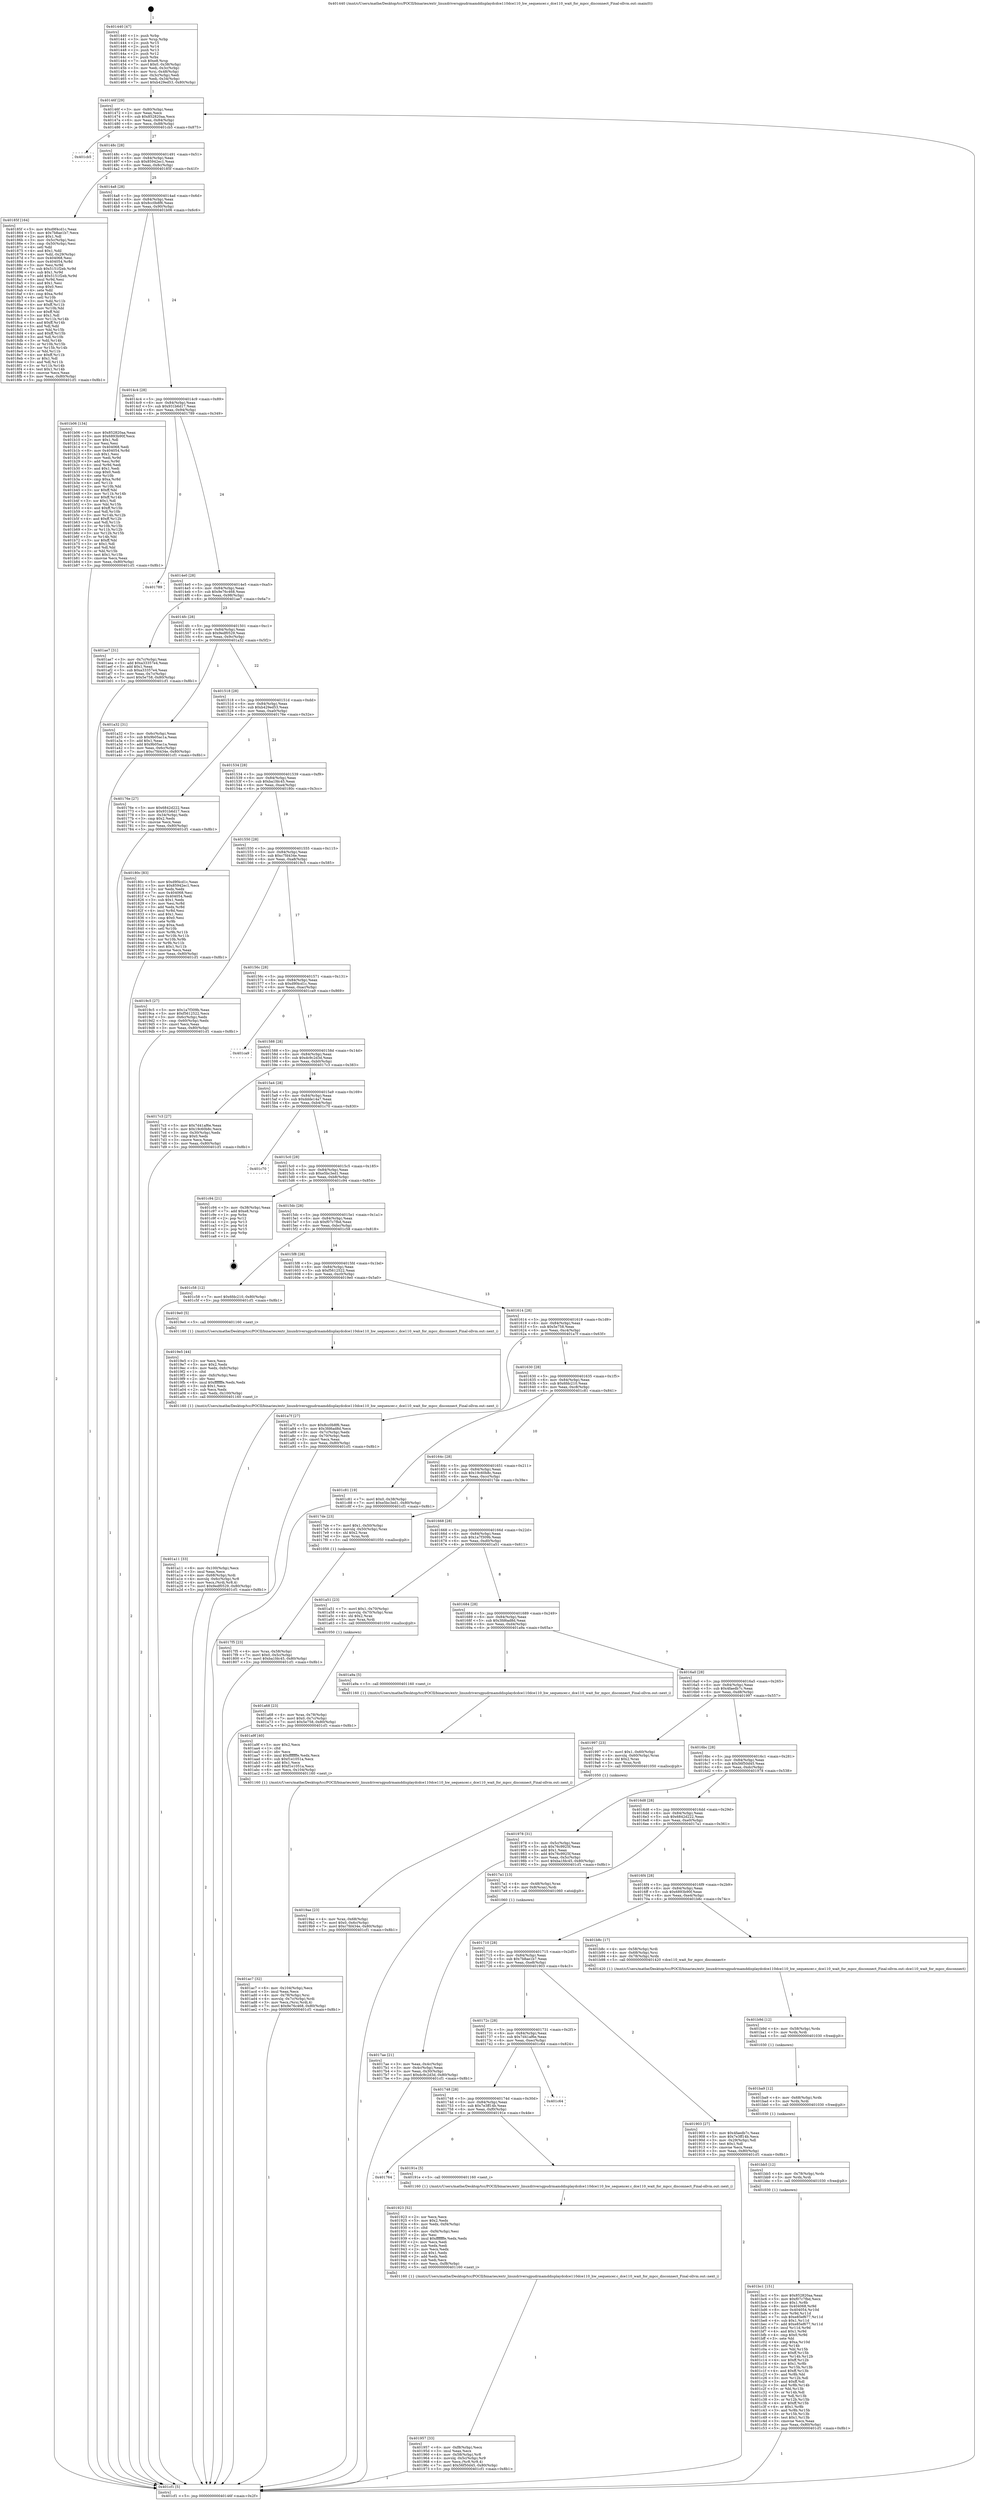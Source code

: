 digraph "0x401440" {
  label = "0x401440 (/mnt/c/Users/mathe/Desktop/tcc/POCII/binaries/extr_linuxdriversgpudrmamddisplaydcdce110dce110_hw_sequencer.c_dce110_wait_for_mpcc_disconnect_Final-ollvm.out::main(0))"
  labelloc = "t"
  node[shape=record]

  Entry [label="",width=0.3,height=0.3,shape=circle,fillcolor=black,style=filled]
  "0x40146f" [label="{
     0x40146f [29]\l
     | [instrs]\l
     &nbsp;&nbsp;0x40146f \<+3\>: mov -0x80(%rbp),%eax\l
     &nbsp;&nbsp;0x401472 \<+2\>: mov %eax,%ecx\l
     &nbsp;&nbsp;0x401474 \<+6\>: sub $0x852820aa,%ecx\l
     &nbsp;&nbsp;0x40147a \<+6\>: mov %eax,-0x84(%rbp)\l
     &nbsp;&nbsp;0x401480 \<+6\>: mov %ecx,-0x88(%rbp)\l
     &nbsp;&nbsp;0x401486 \<+6\>: je 0000000000401cb5 \<main+0x875\>\l
  }"]
  "0x401cb5" [label="{
     0x401cb5\l
  }", style=dashed]
  "0x40148c" [label="{
     0x40148c [28]\l
     | [instrs]\l
     &nbsp;&nbsp;0x40148c \<+5\>: jmp 0000000000401491 \<main+0x51\>\l
     &nbsp;&nbsp;0x401491 \<+6\>: mov -0x84(%rbp),%eax\l
     &nbsp;&nbsp;0x401497 \<+5\>: sub $0x85942ec1,%eax\l
     &nbsp;&nbsp;0x40149c \<+6\>: mov %eax,-0x8c(%rbp)\l
     &nbsp;&nbsp;0x4014a2 \<+6\>: je 000000000040185f \<main+0x41f\>\l
  }"]
  Exit [label="",width=0.3,height=0.3,shape=circle,fillcolor=black,style=filled,peripheries=2]
  "0x40185f" [label="{
     0x40185f [164]\l
     | [instrs]\l
     &nbsp;&nbsp;0x40185f \<+5\>: mov $0xd9f4cd1c,%eax\l
     &nbsp;&nbsp;0x401864 \<+5\>: mov $0x7b8ae1b7,%ecx\l
     &nbsp;&nbsp;0x401869 \<+2\>: mov $0x1,%dl\l
     &nbsp;&nbsp;0x40186b \<+3\>: mov -0x5c(%rbp),%esi\l
     &nbsp;&nbsp;0x40186e \<+3\>: cmp -0x50(%rbp),%esi\l
     &nbsp;&nbsp;0x401871 \<+4\>: setl %dil\l
     &nbsp;&nbsp;0x401875 \<+4\>: and $0x1,%dil\l
     &nbsp;&nbsp;0x401879 \<+4\>: mov %dil,-0x29(%rbp)\l
     &nbsp;&nbsp;0x40187d \<+7\>: mov 0x404068,%esi\l
     &nbsp;&nbsp;0x401884 \<+8\>: mov 0x404054,%r8d\l
     &nbsp;&nbsp;0x40188c \<+3\>: mov %esi,%r9d\l
     &nbsp;&nbsp;0x40188f \<+7\>: sub $0x5151f2eb,%r9d\l
     &nbsp;&nbsp;0x401896 \<+4\>: sub $0x1,%r9d\l
     &nbsp;&nbsp;0x40189a \<+7\>: add $0x5151f2eb,%r9d\l
     &nbsp;&nbsp;0x4018a1 \<+4\>: imul %r9d,%esi\l
     &nbsp;&nbsp;0x4018a5 \<+3\>: and $0x1,%esi\l
     &nbsp;&nbsp;0x4018a8 \<+3\>: cmp $0x0,%esi\l
     &nbsp;&nbsp;0x4018ab \<+4\>: sete %dil\l
     &nbsp;&nbsp;0x4018af \<+4\>: cmp $0xa,%r8d\l
     &nbsp;&nbsp;0x4018b3 \<+4\>: setl %r10b\l
     &nbsp;&nbsp;0x4018b7 \<+3\>: mov %dil,%r11b\l
     &nbsp;&nbsp;0x4018ba \<+4\>: xor $0xff,%r11b\l
     &nbsp;&nbsp;0x4018be \<+3\>: mov %r10b,%bl\l
     &nbsp;&nbsp;0x4018c1 \<+3\>: xor $0xff,%bl\l
     &nbsp;&nbsp;0x4018c4 \<+3\>: xor $0x1,%dl\l
     &nbsp;&nbsp;0x4018c7 \<+3\>: mov %r11b,%r14b\l
     &nbsp;&nbsp;0x4018ca \<+4\>: and $0xff,%r14b\l
     &nbsp;&nbsp;0x4018ce \<+3\>: and %dl,%dil\l
     &nbsp;&nbsp;0x4018d1 \<+3\>: mov %bl,%r15b\l
     &nbsp;&nbsp;0x4018d4 \<+4\>: and $0xff,%r15b\l
     &nbsp;&nbsp;0x4018d8 \<+3\>: and %dl,%r10b\l
     &nbsp;&nbsp;0x4018db \<+3\>: or %dil,%r14b\l
     &nbsp;&nbsp;0x4018de \<+3\>: or %r10b,%r15b\l
     &nbsp;&nbsp;0x4018e1 \<+3\>: xor %r15b,%r14b\l
     &nbsp;&nbsp;0x4018e4 \<+3\>: or %bl,%r11b\l
     &nbsp;&nbsp;0x4018e7 \<+4\>: xor $0xff,%r11b\l
     &nbsp;&nbsp;0x4018eb \<+3\>: or $0x1,%dl\l
     &nbsp;&nbsp;0x4018ee \<+3\>: and %dl,%r11b\l
     &nbsp;&nbsp;0x4018f1 \<+3\>: or %r11b,%r14b\l
     &nbsp;&nbsp;0x4018f4 \<+4\>: test $0x1,%r14b\l
     &nbsp;&nbsp;0x4018f8 \<+3\>: cmovne %ecx,%eax\l
     &nbsp;&nbsp;0x4018fb \<+3\>: mov %eax,-0x80(%rbp)\l
     &nbsp;&nbsp;0x4018fe \<+5\>: jmp 0000000000401cf1 \<main+0x8b1\>\l
  }"]
  "0x4014a8" [label="{
     0x4014a8 [28]\l
     | [instrs]\l
     &nbsp;&nbsp;0x4014a8 \<+5\>: jmp 00000000004014ad \<main+0x6d\>\l
     &nbsp;&nbsp;0x4014ad \<+6\>: mov -0x84(%rbp),%eax\l
     &nbsp;&nbsp;0x4014b3 \<+5\>: sub $0x8cc0b8f6,%eax\l
     &nbsp;&nbsp;0x4014b8 \<+6\>: mov %eax,-0x90(%rbp)\l
     &nbsp;&nbsp;0x4014be \<+6\>: je 0000000000401b06 \<main+0x6c6\>\l
  }"]
  "0x401bc1" [label="{
     0x401bc1 [151]\l
     | [instrs]\l
     &nbsp;&nbsp;0x401bc1 \<+5\>: mov $0x852820aa,%eax\l
     &nbsp;&nbsp;0x401bc6 \<+5\>: mov $0xf07c7fbd,%ecx\l
     &nbsp;&nbsp;0x401bcb \<+3\>: mov $0x1,%r8b\l
     &nbsp;&nbsp;0x401bce \<+8\>: mov 0x404068,%r9d\l
     &nbsp;&nbsp;0x401bd6 \<+8\>: mov 0x404054,%r10d\l
     &nbsp;&nbsp;0x401bde \<+3\>: mov %r9d,%r11d\l
     &nbsp;&nbsp;0x401be1 \<+7\>: sub $0xe85ef677,%r11d\l
     &nbsp;&nbsp;0x401be8 \<+4\>: sub $0x1,%r11d\l
     &nbsp;&nbsp;0x401bec \<+7\>: add $0xe85ef677,%r11d\l
     &nbsp;&nbsp;0x401bf3 \<+4\>: imul %r11d,%r9d\l
     &nbsp;&nbsp;0x401bf7 \<+4\>: and $0x1,%r9d\l
     &nbsp;&nbsp;0x401bfb \<+4\>: cmp $0x0,%r9d\l
     &nbsp;&nbsp;0x401bff \<+3\>: sete %bl\l
     &nbsp;&nbsp;0x401c02 \<+4\>: cmp $0xa,%r10d\l
     &nbsp;&nbsp;0x401c06 \<+4\>: setl %r14b\l
     &nbsp;&nbsp;0x401c0a \<+3\>: mov %bl,%r15b\l
     &nbsp;&nbsp;0x401c0d \<+4\>: xor $0xff,%r15b\l
     &nbsp;&nbsp;0x401c11 \<+3\>: mov %r14b,%r12b\l
     &nbsp;&nbsp;0x401c14 \<+4\>: xor $0xff,%r12b\l
     &nbsp;&nbsp;0x401c18 \<+4\>: xor $0x1,%r8b\l
     &nbsp;&nbsp;0x401c1c \<+3\>: mov %r15b,%r13b\l
     &nbsp;&nbsp;0x401c1f \<+4\>: and $0xff,%r13b\l
     &nbsp;&nbsp;0x401c23 \<+3\>: and %r8b,%bl\l
     &nbsp;&nbsp;0x401c26 \<+3\>: mov %r12b,%dl\l
     &nbsp;&nbsp;0x401c29 \<+3\>: and $0xff,%dl\l
     &nbsp;&nbsp;0x401c2c \<+3\>: and %r8b,%r14b\l
     &nbsp;&nbsp;0x401c2f \<+3\>: or %bl,%r13b\l
     &nbsp;&nbsp;0x401c32 \<+3\>: or %r14b,%dl\l
     &nbsp;&nbsp;0x401c35 \<+3\>: xor %dl,%r13b\l
     &nbsp;&nbsp;0x401c38 \<+3\>: or %r12b,%r15b\l
     &nbsp;&nbsp;0x401c3b \<+4\>: xor $0xff,%r15b\l
     &nbsp;&nbsp;0x401c3f \<+4\>: or $0x1,%r8b\l
     &nbsp;&nbsp;0x401c43 \<+3\>: and %r8b,%r15b\l
     &nbsp;&nbsp;0x401c46 \<+3\>: or %r15b,%r13b\l
     &nbsp;&nbsp;0x401c49 \<+4\>: test $0x1,%r13b\l
     &nbsp;&nbsp;0x401c4d \<+3\>: cmovne %ecx,%eax\l
     &nbsp;&nbsp;0x401c50 \<+3\>: mov %eax,-0x80(%rbp)\l
     &nbsp;&nbsp;0x401c53 \<+5\>: jmp 0000000000401cf1 \<main+0x8b1\>\l
  }"]
  "0x401b06" [label="{
     0x401b06 [134]\l
     | [instrs]\l
     &nbsp;&nbsp;0x401b06 \<+5\>: mov $0x852820aa,%eax\l
     &nbsp;&nbsp;0x401b0b \<+5\>: mov $0x6893b90f,%ecx\l
     &nbsp;&nbsp;0x401b10 \<+2\>: mov $0x1,%dl\l
     &nbsp;&nbsp;0x401b12 \<+2\>: xor %esi,%esi\l
     &nbsp;&nbsp;0x401b14 \<+7\>: mov 0x404068,%edi\l
     &nbsp;&nbsp;0x401b1b \<+8\>: mov 0x404054,%r8d\l
     &nbsp;&nbsp;0x401b23 \<+3\>: sub $0x1,%esi\l
     &nbsp;&nbsp;0x401b26 \<+3\>: mov %edi,%r9d\l
     &nbsp;&nbsp;0x401b29 \<+3\>: add %esi,%r9d\l
     &nbsp;&nbsp;0x401b2c \<+4\>: imul %r9d,%edi\l
     &nbsp;&nbsp;0x401b30 \<+3\>: and $0x1,%edi\l
     &nbsp;&nbsp;0x401b33 \<+3\>: cmp $0x0,%edi\l
     &nbsp;&nbsp;0x401b36 \<+4\>: sete %r10b\l
     &nbsp;&nbsp;0x401b3a \<+4\>: cmp $0xa,%r8d\l
     &nbsp;&nbsp;0x401b3e \<+4\>: setl %r11b\l
     &nbsp;&nbsp;0x401b42 \<+3\>: mov %r10b,%bl\l
     &nbsp;&nbsp;0x401b45 \<+3\>: xor $0xff,%bl\l
     &nbsp;&nbsp;0x401b48 \<+3\>: mov %r11b,%r14b\l
     &nbsp;&nbsp;0x401b4b \<+4\>: xor $0xff,%r14b\l
     &nbsp;&nbsp;0x401b4f \<+3\>: xor $0x1,%dl\l
     &nbsp;&nbsp;0x401b52 \<+3\>: mov %bl,%r15b\l
     &nbsp;&nbsp;0x401b55 \<+4\>: and $0xff,%r15b\l
     &nbsp;&nbsp;0x401b59 \<+3\>: and %dl,%r10b\l
     &nbsp;&nbsp;0x401b5c \<+3\>: mov %r14b,%r12b\l
     &nbsp;&nbsp;0x401b5f \<+4\>: and $0xff,%r12b\l
     &nbsp;&nbsp;0x401b63 \<+3\>: and %dl,%r11b\l
     &nbsp;&nbsp;0x401b66 \<+3\>: or %r10b,%r15b\l
     &nbsp;&nbsp;0x401b69 \<+3\>: or %r11b,%r12b\l
     &nbsp;&nbsp;0x401b6c \<+3\>: xor %r12b,%r15b\l
     &nbsp;&nbsp;0x401b6f \<+3\>: or %r14b,%bl\l
     &nbsp;&nbsp;0x401b72 \<+3\>: xor $0xff,%bl\l
     &nbsp;&nbsp;0x401b75 \<+3\>: or $0x1,%dl\l
     &nbsp;&nbsp;0x401b78 \<+2\>: and %dl,%bl\l
     &nbsp;&nbsp;0x401b7a \<+3\>: or %bl,%r15b\l
     &nbsp;&nbsp;0x401b7d \<+4\>: test $0x1,%r15b\l
     &nbsp;&nbsp;0x401b81 \<+3\>: cmovne %ecx,%eax\l
     &nbsp;&nbsp;0x401b84 \<+3\>: mov %eax,-0x80(%rbp)\l
     &nbsp;&nbsp;0x401b87 \<+5\>: jmp 0000000000401cf1 \<main+0x8b1\>\l
  }"]
  "0x4014c4" [label="{
     0x4014c4 [28]\l
     | [instrs]\l
     &nbsp;&nbsp;0x4014c4 \<+5\>: jmp 00000000004014c9 \<main+0x89\>\l
     &nbsp;&nbsp;0x4014c9 \<+6\>: mov -0x84(%rbp),%eax\l
     &nbsp;&nbsp;0x4014cf \<+5\>: sub $0x931b6d17,%eax\l
     &nbsp;&nbsp;0x4014d4 \<+6\>: mov %eax,-0x94(%rbp)\l
     &nbsp;&nbsp;0x4014da \<+6\>: je 0000000000401789 \<main+0x349\>\l
  }"]
  "0x401bb5" [label="{
     0x401bb5 [12]\l
     | [instrs]\l
     &nbsp;&nbsp;0x401bb5 \<+4\>: mov -0x78(%rbp),%rdx\l
     &nbsp;&nbsp;0x401bb9 \<+3\>: mov %rdx,%rdi\l
     &nbsp;&nbsp;0x401bbc \<+5\>: call 0000000000401030 \<free@plt\>\l
     | [calls]\l
     &nbsp;&nbsp;0x401030 \{1\} (unknown)\l
  }"]
  "0x401789" [label="{
     0x401789\l
  }", style=dashed]
  "0x4014e0" [label="{
     0x4014e0 [28]\l
     | [instrs]\l
     &nbsp;&nbsp;0x4014e0 \<+5\>: jmp 00000000004014e5 \<main+0xa5\>\l
     &nbsp;&nbsp;0x4014e5 \<+6\>: mov -0x84(%rbp),%eax\l
     &nbsp;&nbsp;0x4014eb \<+5\>: sub $0x9e76c468,%eax\l
     &nbsp;&nbsp;0x4014f0 \<+6\>: mov %eax,-0x98(%rbp)\l
     &nbsp;&nbsp;0x4014f6 \<+6\>: je 0000000000401ae7 \<main+0x6a7\>\l
  }"]
  "0x401ba9" [label="{
     0x401ba9 [12]\l
     | [instrs]\l
     &nbsp;&nbsp;0x401ba9 \<+4\>: mov -0x68(%rbp),%rdx\l
     &nbsp;&nbsp;0x401bad \<+3\>: mov %rdx,%rdi\l
     &nbsp;&nbsp;0x401bb0 \<+5\>: call 0000000000401030 \<free@plt\>\l
     | [calls]\l
     &nbsp;&nbsp;0x401030 \{1\} (unknown)\l
  }"]
  "0x401ae7" [label="{
     0x401ae7 [31]\l
     | [instrs]\l
     &nbsp;&nbsp;0x401ae7 \<+3\>: mov -0x7c(%rbp),%eax\l
     &nbsp;&nbsp;0x401aea \<+5\>: add $0xa33357e4,%eax\l
     &nbsp;&nbsp;0x401aef \<+3\>: add $0x1,%eax\l
     &nbsp;&nbsp;0x401af2 \<+5\>: sub $0xa33357e4,%eax\l
     &nbsp;&nbsp;0x401af7 \<+3\>: mov %eax,-0x7c(%rbp)\l
     &nbsp;&nbsp;0x401afa \<+7\>: movl $0x5e758,-0x80(%rbp)\l
     &nbsp;&nbsp;0x401b01 \<+5\>: jmp 0000000000401cf1 \<main+0x8b1\>\l
  }"]
  "0x4014fc" [label="{
     0x4014fc [28]\l
     | [instrs]\l
     &nbsp;&nbsp;0x4014fc \<+5\>: jmp 0000000000401501 \<main+0xc1\>\l
     &nbsp;&nbsp;0x401501 \<+6\>: mov -0x84(%rbp),%eax\l
     &nbsp;&nbsp;0x401507 \<+5\>: sub $0x9edf0529,%eax\l
     &nbsp;&nbsp;0x40150c \<+6\>: mov %eax,-0x9c(%rbp)\l
     &nbsp;&nbsp;0x401512 \<+6\>: je 0000000000401a32 \<main+0x5f2\>\l
  }"]
  "0x401b9d" [label="{
     0x401b9d [12]\l
     | [instrs]\l
     &nbsp;&nbsp;0x401b9d \<+4\>: mov -0x58(%rbp),%rdx\l
     &nbsp;&nbsp;0x401ba1 \<+3\>: mov %rdx,%rdi\l
     &nbsp;&nbsp;0x401ba4 \<+5\>: call 0000000000401030 \<free@plt\>\l
     | [calls]\l
     &nbsp;&nbsp;0x401030 \{1\} (unknown)\l
  }"]
  "0x401a32" [label="{
     0x401a32 [31]\l
     | [instrs]\l
     &nbsp;&nbsp;0x401a32 \<+3\>: mov -0x6c(%rbp),%eax\l
     &nbsp;&nbsp;0x401a35 \<+5\>: sub $0x9b05ac1a,%eax\l
     &nbsp;&nbsp;0x401a3a \<+3\>: add $0x1,%eax\l
     &nbsp;&nbsp;0x401a3d \<+5\>: add $0x9b05ac1a,%eax\l
     &nbsp;&nbsp;0x401a42 \<+3\>: mov %eax,-0x6c(%rbp)\l
     &nbsp;&nbsp;0x401a45 \<+7\>: movl $0xc7fd434e,-0x80(%rbp)\l
     &nbsp;&nbsp;0x401a4c \<+5\>: jmp 0000000000401cf1 \<main+0x8b1\>\l
  }"]
  "0x401518" [label="{
     0x401518 [28]\l
     | [instrs]\l
     &nbsp;&nbsp;0x401518 \<+5\>: jmp 000000000040151d \<main+0xdd\>\l
     &nbsp;&nbsp;0x40151d \<+6\>: mov -0x84(%rbp),%eax\l
     &nbsp;&nbsp;0x401523 \<+5\>: sub $0xb429ed53,%eax\l
     &nbsp;&nbsp;0x401528 \<+6\>: mov %eax,-0xa0(%rbp)\l
     &nbsp;&nbsp;0x40152e \<+6\>: je 000000000040176e \<main+0x32e\>\l
  }"]
  "0x401ac7" [label="{
     0x401ac7 [32]\l
     | [instrs]\l
     &nbsp;&nbsp;0x401ac7 \<+6\>: mov -0x104(%rbp),%ecx\l
     &nbsp;&nbsp;0x401acd \<+3\>: imul %eax,%ecx\l
     &nbsp;&nbsp;0x401ad0 \<+4\>: mov -0x78(%rbp),%rsi\l
     &nbsp;&nbsp;0x401ad4 \<+4\>: movslq -0x7c(%rbp),%rdi\l
     &nbsp;&nbsp;0x401ad8 \<+3\>: mov %ecx,(%rsi,%rdi,4)\l
     &nbsp;&nbsp;0x401adb \<+7\>: movl $0x9e76c468,-0x80(%rbp)\l
     &nbsp;&nbsp;0x401ae2 \<+5\>: jmp 0000000000401cf1 \<main+0x8b1\>\l
  }"]
  "0x40176e" [label="{
     0x40176e [27]\l
     | [instrs]\l
     &nbsp;&nbsp;0x40176e \<+5\>: mov $0x6842d222,%eax\l
     &nbsp;&nbsp;0x401773 \<+5\>: mov $0x931b6d17,%ecx\l
     &nbsp;&nbsp;0x401778 \<+3\>: mov -0x34(%rbp),%edx\l
     &nbsp;&nbsp;0x40177b \<+3\>: cmp $0x2,%edx\l
     &nbsp;&nbsp;0x40177e \<+3\>: cmovne %ecx,%eax\l
     &nbsp;&nbsp;0x401781 \<+3\>: mov %eax,-0x80(%rbp)\l
     &nbsp;&nbsp;0x401784 \<+5\>: jmp 0000000000401cf1 \<main+0x8b1\>\l
  }"]
  "0x401534" [label="{
     0x401534 [28]\l
     | [instrs]\l
     &nbsp;&nbsp;0x401534 \<+5\>: jmp 0000000000401539 \<main+0xf9\>\l
     &nbsp;&nbsp;0x401539 \<+6\>: mov -0x84(%rbp),%eax\l
     &nbsp;&nbsp;0x40153f \<+5\>: sub $0xba1fdc45,%eax\l
     &nbsp;&nbsp;0x401544 \<+6\>: mov %eax,-0xa4(%rbp)\l
     &nbsp;&nbsp;0x40154a \<+6\>: je 000000000040180c \<main+0x3cc\>\l
  }"]
  "0x401cf1" [label="{
     0x401cf1 [5]\l
     | [instrs]\l
     &nbsp;&nbsp;0x401cf1 \<+5\>: jmp 000000000040146f \<main+0x2f\>\l
  }"]
  "0x401440" [label="{
     0x401440 [47]\l
     | [instrs]\l
     &nbsp;&nbsp;0x401440 \<+1\>: push %rbp\l
     &nbsp;&nbsp;0x401441 \<+3\>: mov %rsp,%rbp\l
     &nbsp;&nbsp;0x401444 \<+2\>: push %r15\l
     &nbsp;&nbsp;0x401446 \<+2\>: push %r14\l
     &nbsp;&nbsp;0x401448 \<+2\>: push %r13\l
     &nbsp;&nbsp;0x40144a \<+2\>: push %r12\l
     &nbsp;&nbsp;0x40144c \<+1\>: push %rbx\l
     &nbsp;&nbsp;0x40144d \<+7\>: sub $0xe8,%rsp\l
     &nbsp;&nbsp;0x401454 \<+7\>: movl $0x0,-0x38(%rbp)\l
     &nbsp;&nbsp;0x40145b \<+3\>: mov %edi,-0x3c(%rbp)\l
     &nbsp;&nbsp;0x40145e \<+4\>: mov %rsi,-0x48(%rbp)\l
     &nbsp;&nbsp;0x401462 \<+3\>: mov -0x3c(%rbp),%edi\l
     &nbsp;&nbsp;0x401465 \<+3\>: mov %edi,-0x34(%rbp)\l
     &nbsp;&nbsp;0x401468 \<+7\>: movl $0xb429ed53,-0x80(%rbp)\l
  }"]
  "0x401a9f" [label="{
     0x401a9f [40]\l
     | [instrs]\l
     &nbsp;&nbsp;0x401a9f \<+5\>: mov $0x2,%ecx\l
     &nbsp;&nbsp;0x401aa4 \<+1\>: cltd\l
     &nbsp;&nbsp;0x401aa5 \<+2\>: idiv %ecx\l
     &nbsp;&nbsp;0x401aa7 \<+6\>: imul $0xfffffffe,%edx,%ecx\l
     &nbsp;&nbsp;0x401aad \<+6\>: sub $0xf1e1051a,%ecx\l
     &nbsp;&nbsp;0x401ab3 \<+3\>: add $0x1,%ecx\l
     &nbsp;&nbsp;0x401ab6 \<+6\>: add $0xf1e1051a,%ecx\l
     &nbsp;&nbsp;0x401abc \<+6\>: mov %ecx,-0x104(%rbp)\l
     &nbsp;&nbsp;0x401ac2 \<+5\>: call 0000000000401160 \<next_i\>\l
     | [calls]\l
     &nbsp;&nbsp;0x401160 \{1\} (/mnt/c/Users/mathe/Desktop/tcc/POCII/binaries/extr_linuxdriversgpudrmamddisplaydcdce110dce110_hw_sequencer.c_dce110_wait_for_mpcc_disconnect_Final-ollvm.out::next_i)\l
  }"]
  "0x40180c" [label="{
     0x40180c [83]\l
     | [instrs]\l
     &nbsp;&nbsp;0x40180c \<+5\>: mov $0xd9f4cd1c,%eax\l
     &nbsp;&nbsp;0x401811 \<+5\>: mov $0x85942ec1,%ecx\l
     &nbsp;&nbsp;0x401816 \<+2\>: xor %edx,%edx\l
     &nbsp;&nbsp;0x401818 \<+7\>: mov 0x404068,%esi\l
     &nbsp;&nbsp;0x40181f \<+7\>: mov 0x404054,%edi\l
     &nbsp;&nbsp;0x401826 \<+3\>: sub $0x1,%edx\l
     &nbsp;&nbsp;0x401829 \<+3\>: mov %esi,%r8d\l
     &nbsp;&nbsp;0x40182c \<+3\>: add %edx,%r8d\l
     &nbsp;&nbsp;0x40182f \<+4\>: imul %r8d,%esi\l
     &nbsp;&nbsp;0x401833 \<+3\>: and $0x1,%esi\l
     &nbsp;&nbsp;0x401836 \<+3\>: cmp $0x0,%esi\l
     &nbsp;&nbsp;0x401839 \<+4\>: sete %r9b\l
     &nbsp;&nbsp;0x40183d \<+3\>: cmp $0xa,%edi\l
     &nbsp;&nbsp;0x401840 \<+4\>: setl %r10b\l
     &nbsp;&nbsp;0x401844 \<+3\>: mov %r9b,%r11b\l
     &nbsp;&nbsp;0x401847 \<+3\>: and %r10b,%r11b\l
     &nbsp;&nbsp;0x40184a \<+3\>: xor %r10b,%r9b\l
     &nbsp;&nbsp;0x40184d \<+3\>: or %r9b,%r11b\l
     &nbsp;&nbsp;0x401850 \<+4\>: test $0x1,%r11b\l
     &nbsp;&nbsp;0x401854 \<+3\>: cmovne %ecx,%eax\l
     &nbsp;&nbsp;0x401857 \<+3\>: mov %eax,-0x80(%rbp)\l
     &nbsp;&nbsp;0x40185a \<+5\>: jmp 0000000000401cf1 \<main+0x8b1\>\l
  }"]
  "0x401550" [label="{
     0x401550 [28]\l
     | [instrs]\l
     &nbsp;&nbsp;0x401550 \<+5\>: jmp 0000000000401555 \<main+0x115\>\l
     &nbsp;&nbsp;0x401555 \<+6\>: mov -0x84(%rbp),%eax\l
     &nbsp;&nbsp;0x40155b \<+5\>: sub $0xc7fd434e,%eax\l
     &nbsp;&nbsp;0x401560 \<+6\>: mov %eax,-0xa8(%rbp)\l
     &nbsp;&nbsp;0x401566 \<+6\>: je 00000000004019c5 \<main+0x585\>\l
  }"]
  "0x401a68" [label="{
     0x401a68 [23]\l
     | [instrs]\l
     &nbsp;&nbsp;0x401a68 \<+4\>: mov %rax,-0x78(%rbp)\l
     &nbsp;&nbsp;0x401a6c \<+7\>: movl $0x0,-0x7c(%rbp)\l
     &nbsp;&nbsp;0x401a73 \<+7\>: movl $0x5e758,-0x80(%rbp)\l
     &nbsp;&nbsp;0x401a7a \<+5\>: jmp 0000000000401cf1 \<main+0x8b1\>\l
  }"]
  "0x4019c5" [label="{
     0x4019c5 [27]\l
     | [instrs]\l
     &nbsp;&nbsp;0x4019c5 \<+5\>: mov $0x1a7f309b,%eax\l
     &nbsp;&nbsp;0x4019ca \<+5\>: mov $0xf5612522,%ecx\l
     &nbsp;&nbsp;0x4019cf \<+3\>: mov -0x6c(%rbp),%edx\l
     &nbsp;&nbsp;0x4019d2 \<+3\>: cmp -0x60(%rbp),%edx\l
     &nbsp;&nbsp;0x4019d5 \<+3\>: cmovl %ecx,%eax\l
     &nbsp;&nbsp;0x4019d8 \<+3\>: mov %eax,-0x80(%rbp)\l
     &nbsp;&nbsp;0x4019db \<+5\>: jmp 0000000000401cf1 \<main+0x8b1\>\l
  }"]
  "0x40156c" [label="{
     0x40156c [28]\l
     | [instrs]\l
     &nbsp;&nbsp;0x40156c \<+5\>: jmp 0000000000401571 \<main+0x131\>\l
     &nbsp;&nbsp;0x401571 \<+6\>: mov -0x84(%rbp),%eax\l
     &nbsp;&nbsp;0x401577 \<+5\>: sub $0xd9f4cd1c,%eax\l
     &nbsp;&nbsp;0x40157c \<+6\>: mov %eax,-0xac(%rbp)\l
     &nbsp;&nbsp;0x401582 \<+6\>: je 0000000000401ca9 \<main+0x869\>\l
  }"]
  "0x401a11" [label="{
     0x401a11 [33]\l
     | [instrs]\l
     &nbsp;&nbsp;0x401a11 \<+6\>: mov -0x100(%rbp),%ecx\l
     &nbsp;&nbsp;0x401a17 \<+3\>: imul %eax,%ecx\l
     &nbsp;&nbsp;0x401a1a \<+4\>: mov -0x68(%rbp),%rdi\l
     &nbsp;&nbsp;0x401a1e \<+4\>: movslq -0x6c(%rbp),%r8\l
     &nbsp;&nbsp;0x401a22 \<+4\>: mov %ecx,(%rdi,%r8,4)\l
     &nbsp;&nbsp;0x401a26 \<+7\>: movl $0x9edf0529,-0x80(%rbp)\l
     &nbsp;&nbsp;0x401a2d \<+5\>: jmp 0000000000401cf1 \<main+0x8b1\>\l
  }"]
  "0x401ca9" [label="{
     0x401ca9\l
  }", style=dashed]
  "0x401588" [label="{
     0x401588 [28]\l
     | [instrs]\l
     &nbsp;&nbsp;0x401588 \<+5\>: jmp 000000000040158d \<main+0x14d\>\l
     &nbsp;&nbsp;0x40158d \<+6\>: mov -0x84(%rbp),%eax\l
     &nbsp;&nbsp;0x401593 \<+5\>: sub $0xdc9c2d3d,%eax\l
     &nbsp;&nbsp;0x401598 \<+6\>: mov %eax,-0xb0(%rbp)\l
     &nbsp;&nbsp;0x40159e \<+6\>: je 00000000004017c3 \<main+0x383\>\l
  }"]
  "0x4019e5" [label="{
     0x4019e5 [44]\l
     | [instrs]\l
     &nbsp;&nbsp;0x4019e5 \<+2\>: xor %ecx,%ecx\l
     &nbsp;&nbsp;0x4019e7 \<+5\>: mov $0x2,%edx\l
     &nbsp;&nbsp;0x4019ec \<+6\>: mov %edx,-0xfc(%rbp)\l
     &nbsp;&nbsp;0x4019f2 \<+1\>: cltd\l
     &nbsp;&nbsp;0x4019f3 \<+6\>: mov -0xfc(%rbp),%esi\l
     &nbsp;&nbsp;0x4019f9 \<+2\>: idiv %esi\l
     &nbsp;&nbsp;0x4019fb \<+6\>: imul $0xfffffffe,%edx,%edx\l
     &nbsp;&nbsp;0x401a01 \<+3\>: sub $0x1,%ecx\l
     &nbsp;&nbsp;0x401a04 \<+2\>: sub %ecx,%edx\l
     &nbsp;&nbsp;0x401a06 \<+6\>: mov %edx,-0x100(%rbp)\l
     &nbsp;&nbsp;0x401a0c \<+5\>: call 0000000000401160 \<next_i\>\l
     | [calls]\l
     &nbsp;&nbsp;0x401160 \{1\} (/mnt/c/Users/mathe/Desktop/tcc/POCII/binaries/extr_linuxdriversgpudrmamddisplaydcdce110dce110_hw_sequencer.c_dce110_wait_for_mpcc_disconnect_Final-ollvm.out::next_i)\l
  }"]
  "0x4017c3" [label="{
     0x4017c3 [27]\l
     | [instrs]\l
     &nbsp;&nbsp;0x4017c3 \<+5\>: mov $0x7d41af6e,%eax\l
     &nbsp;&nbsp;0x4017c8 \<+5\>: mov $0x19c60b8c,%ecx\l
     &nbsp;&nbsp;0x4017cd \<+3\>: mov -0x30(%rbp),%edx\l
     &nbsp;&nbsp;0x4017d0 \<+3\>: cmp $0x0,%edx\l
     &nbsp;&nbsp;0x4017d3 \<+3\>: cmove %ecx,%eax\l
     &nbsp;&nbsp;0x4017d6 \<+3\>: mov %eax,-0x80(%rbp)\l
     &nbsp;&nbsp;0x4017d9 \<+5\>: jmp 0000000000401cf1 \<main+0x8b1\>\l
  }"]
  "0x4015a4" [label="{
     0x4015a4 [28]\l
     | [instrs]\l
     &nbsp;&nbsp;0x4015a4 \<+5\>: jmp 00000000004015a9 \<main+0x169\>\l
     &nbsp;&nbsp;0x4015a9 \<+6\>: mov -0x84(%rbp),%eax\l
     &nbsp;&nbsp;0x4015af \<+5\>: sub $0xddde14a7,%eax\l
     &nbsp;&nbsp;0x4015b4 \<+6\>: mov %eax,-0xb4(%rbp)\l
     &nbsp;&nbsp;0x4015ba \<+6\>: je 0000000000401c70 \<main+0x830\>\l
  }"]
  "0x4019ae" [label="{
     0x4019ae [23]\l
     | [instrs]\l
     &nbsp;&nbsp;0x4019ae \<+4\>: mov %rax,-0x68(%rbp)\l
     &nbsp;&nbsp;0x4019b2 \<+7\>: movl $0x0,-0x6c(%rbp)\l
     &nbsp;&nbsp;0x4019b9 \<+7\>: movl $0xc7fd434e,-0x80(%rbp)\l
     &nbsp;&nbsp;0x4019c0 \<+5\>: jmp 0000000000401cf1 \<main+0x8b1\>\l
  }"]
  "0x401c70" [label="{
     0x401c70\l
  }", style=dashed]
  "0x4015c0" [label="{
     0x4015c0 [28]\l
     | [instrs]\l
     &nbsp;&nbsp;0x4015c0 \<+5\>: jmp 00000000004015c5 \<main+0x185\>\l
     &nbsp;&nbsp;0x4015c5 \<+6\>: mov -0x84(%rbp),%eax\l
     &nbsp;&nbsp;0x4015cb \<+5\>: sub $0xe5bc3ed1,%eax\l
     &nbsp;&nbsp;0x4015d0 \<+6\>: mov %eax,-0xb8(%rbp)\l
     &nbsp;&nbsp;0x4015d6 \<+6\>: je 0000000000401c94 \<main+0x854\>\l
  }"]
  "0x401957" [label="{
     0x401957 [33]\l
     | [instrs]\l
     &nbsp;&nbsp;0x401957 \<+6\>: mov -0xf8(%rbp),%ecx\l
     &nbsp;&nbsp;0x40195d \<+3\>: imul %eax,%ecx\l
     &nbsp;&nbsp;0x401960 \<+4\>: mov -0x58(%rbp),%r8\l
     &nbsp;&nbsp;0x401964 \<+4\>: movslq -0x5c(%rbp),%r9\l
     &nbsp;&nbsp;0x401968 \<+4\>: mov %ecx,(%r8,%r9,4)\l
     &nbsp;&nbsp;0x40196c \<+7\>: movl $0x56f50d45,-0x80(%rbp)\l
     &nbsp;&nbsp;0x401973 \<+5\>: jmp 0000000000401cf1 \<main+0x8b1\>\l
  }"]
  "0x401c94" [label="{
     0x401c94 [21]\l
     | [instrs]\l
     &nbsp;&nbsp;0x401c94 \<+3\>: mov -0x38(%rbp),%eax\l
     &nbsp;&nbsp;0x401c97 \<+7\>: add $0xe8,%rsp\l
     &nbsp;&nbsp;0x401c9e \<+1\>: pop %rbx\l
     &nbsp;&nbsp;0x401c9f \<+2\>: pop %r12\l
     &nbsp;&nbsp;0x401ca1 \<+2\>: pop %r13\l
     &nbsp;&nbsp;0x401ca3 \<+2\>: pop %r14\l
     &nbsp;&nbsp;0x401ca5 \<+2\>: pop %r15\l
     &nbsp;&nbsp;0x401ca7 \<+1\>: pop %rbp\l
     &nbsp;&nbsp;0x401ca8 \<+1\>: ret\l
  }"]
  "0x4015dc" [label="{
     0x4015dc [28]\l
     | [instrs]\l
     &nbsp;&nbsp;0x4015dc \<+5\>: jmp 00000000004015e1 \<main+0x1a1\>\l
     &nbsp;&nbsp;0x4015e1 \<+6\>: mov -0x84(%rbp),%eax\l
     &nbsp;&nbsp;0x4015e7 \<+5\>: sub $0xf07c7fbd,%eax\l
     &nbsp;&nbsp;0x4015ec \<+6\>: mov %eax,-0xbc(%rbp)\l
     &nbsp;&nbsp;0x4015f2 \<+6\>: je 0000000000401c58 \<main+0x818\>\l
  }"]
  "0x401923" [label="{
     0x401923 [52]\l
     | [instrs]\l
     &nbsp;&nbsp;0x401923 \<+2\>: xor %ecx,%ecx\l
     &nbsp;&nbsp;0x401925 \<+5\>: mov $0x2,%edx\l
     &nbsp;&nbsp;0x40192a \<+6\>: mov %edx,-0xf4(%rbp)\l
     &nbsp;&nbsp;0x401930 \<+1\>: cltd\l
     &nbsp;&nbsp;0x401931 \<+6\>: mov -0xf4(%rbp),%esi\l
     &nbsp;&nbsp;0x401937 \<+2\>: idiv %esi\l
     &nbsp;&nbsp;0x401939 \<+6\>: imul $0xfffffffe,%edx,%edx\l
     &nbsp;&nbsp;0x40193f \<+2\>: mov %ecx,%edi\l
     &nbsp;&nbsp;0x401941 \<+2\>: sub %edx,%edi\l
     &nbsp;&nbsp;0x401943 \<+2\>: mov %ecx,%edx\l
     &nbsp;&nbsp;0x401945 \<+3\>: sub $0x1,%edx\l
     &nbsp;&nbsp;0x401948 \<+2\>: add %edx,%edi\l
     &nbsp;&nbsp;0x40194a \<+2\>: sub %edi,%ecx\l
     &nbsp;&nbsp;0x40194c \<+6\>: mov %ecx,-0xf8(%rbp)\l
     &nbsp;&nbsp;0x401952 \<+5\>: call 0000000000401160 \<next_i\>\l
     | [calls]\l
     &nbsp;&nbsp;0x401160 \{1\} (/mnt/c/Users/mathe/Desktop/tcc/POCII/binaries/extr_linuxdriversgpudrmamddisplaydcdce110dce110_hw_sequencer.c_dce110_wait_for_mpcc_disconnect_Final-ollvm.out::next_i)\l
  }"]
  "0x401c58" [label="{
     0x401c58 [12]\l
     | [instrs]\l
     &nbsp;&nbsp;0x401c58 \<+7\>: movl $0x6fdc210,-0x80(%rbp)\l
     &nbsp;&nbsp;0x401c5f \<+5\>: jmp 0000000000401cf1 \<main+0x8b1\>\l
  }"]
  "0x4015f8" [label="{
     0x4015f8 [28]\l
     | [instrs]\l
     &nbsp;&nbsp;0x4015f8 \<+5\>: jmp 00000000004015fd \<main+0x1bd\>\l
     &nbsp;&nbsp;0x4015fd \<+6\>: mov -0x84(%rbp),%eax\l
     &nbsp;&nbsp;0x401603 \<+5\>: sub $0xf5612522,%eax\l
     &nbsp;&nbsp;0x401608 \<+6\>: mov %eax,-0xc0(%rbp)\l
     &nbsp;&nbsp;0x40160e \<+6\>: je 00000000004019e0 \<main+0x5a0\>\l
  }"]
  "0x401764" [label="{
     0x401764\l
  }", style=dashed]
  "0x4019e0" [label="{
     0x4019e0 [5]\l
     | [instrs]\l
     &nbsp;&nbsp;0x4019e0 \<+5\>: call 0000000000401160 \<next_i\>\l
     | [calls]\l
     &nbsp;&nbsp;0x401160 \{1\} (/mnt/c/Users/mathe/Desktop/tcc/POCII/binaries/extr_linuxdriversgpudrmamddisplaydcdce110dce110_hw_sequencer.c_dce110_wait_for_mpcc_disconnect_Final-ollvm.out::next_i)\l
  }"]
  "0x401614" [label="{
     0x401614 [28]\l
     | [instrs]\l
     &nbsp;&nbsp;0x401614 \<+5\>: jmp 0000000000401619 \<main+0x1d9\>\l
     &nbsp;&nbsp;0x401619 \<+6\>: mov -0x84(%rbp),%eax\l
     &nbsp;&nbsp;0x40161f \<+5\>: sub $0x5e758,%eax\l
     &nbsp;&nbsp;0x401624 \<+6\>: mov %eax,-0xc4(%rbp)\l
     &nbsp;&nbsp;0x40162a \<+6\>: je 0000000000401a7f \<main+0x63f\>\l
  }"]
  "0x40191e" [label="{
     0x40191e [5]\l
     | [instrs]\l
     &nbsp;&nbsp;0x40191e \<+5\>: call 0000000000401160 \<next_i\>\l
     | [calls]\l
     &nbsp;&nbsp;0x401160 \{1\} (/mnt/c/Users/mathe/Desktop/tcc/POCII/binaries/extr_linuxdriversgpudrmamddisplaydcdce110dce110_hw_sequencer.c_dce110_wait_for_mpcc_disconnect_Final-ollvm.out::next_i)\l
  }"]
  "0x401a7f" [label="{
     0x401a7f [27]\l
     | [instrs]\l
     &nbsp;&nbsp;0x401a7f \<+5\>: mov $0x8cc0b8f6,%eax\l
     &nbsp;&nbsp;0x401a84 \<+5\>: mov $0x3fd6ad8d,%ecx\l
     &nbsp;&nbsp;0x401a89 \<+3\>: mov -0x7c(%rbp),%edx\l
     &nbsp;&nbsp;0x401a8c \<+3\>: cmp -0x70(%rbp),%edx\l
     &nbsp;&nbsp;0x401a8f \<+3\>: cmovl %ecx,%eax\l
     &nbsp;&nbsp;0x401a92 \<+3\>: mov %eax,-0x80(%rbp)\l
     &nbsp;&nbsp;0x401a95 \<+5\>: jmp 0000000000401cf1 \<main+0x8b1\>\l
  }"]
  "0x401630" [label="{
     0x401630 [28]\l
     | [instrs]\l
     &nbsp;&nbsp;0x401630 \<+5\>: jmp 0000000000401635 \<main+0x1f5\>\l
     &nbsp;&nbsp;0x401635 \<+6\>: mov -0x84(%rbp),%eax\l
     &nbsp;&nbsp;0x40163b \<+5\>: sub $0x6fdc210,%eax\l
     &nbsp;&nbsp;0x401640 \<+6\>: mov %eax,-0xc8(%rbp)\l
     &nbsp;&nbsp;0x401646 \<+6\>: je 0000000000401c81 \<main+0x841\>\l
  }"]
  "0x401748" [label="{
     0x401748 [28]\l
     | [instrs]\l
     &nbsp;&nbsp;0x401748 \<+5\>: jmp 000000000040174d \<main+0x30d\>\l
     &nbsp;&nbsp;0x40174d \<+6\>: mov -0x84(%rbp),%eax\l
     &nbsp;&nbsp;0x401753 \<+5\>: sub $0x7e3ff14b,%eax\l
     &nbsp;&nbsp;0x401758 \<+6\>: mov %eax,-0xf0(%rbp)\l
     &nbsp;&nbsp;0x40175e \<+6\>: je 000000000040191e \<main+0x4de\>\l
  }"]
  "0x401c81" [label="{
     0x401c81 [19]\l
     | [instrs]\l
     &nbsp;&nbsp;0x401c81 \<+7\>: movl $0x0,-0x38(%rbp)\l
     &nbsp;&nbsp;0x401c88 \<+7\>: movl $0xe5bc3ed1,-0x80(%rbp)\l
     &nbsp;&nbsp;0x401c8f \<+5\>: jmp 0000000000401cf1 \<main+0x8b1\>\l
  }"]
  "0x40164c" [label="{
     0x40164c [28]\l
     | [instrs]\l
     &nbsp;&nbsp;0x40164c \<+5\>: jmp 0000000000401651 \<main+0x211\>\l
     &nbsp;&nbsp;0x401651 \<+6\>: mov -0x84(%rbp),%eax\l
     &nbsp;&nbsp;0x401657 \<+5\>: sub $0x19c60b8c,%eax\l
     &nbsp;&nbsp;0x40165c \<+6\>: mov %eax,-0xcc(%rbp)\l
     &nbsp;&nbsp;0x401662 \<+6\>: je 00000000004017de \<main+0x39e\>\l
  }"]
  "0x401c64" [label="{
     0x401c64\l
  }", style=dashed]
  "0x4017de" [label="{
     0x4017de [23]\l
     | [instrs]\l
     &nbsp;&nbsp;0x4017de \<+7\>: movl $0x1,-0x50(%rbp)\l
     &nbsp;&nbsp;0x4017e5 \<+4\>: movslq -0x50(%rbp),%rax\l
     &nbsp;&nbsp;0x4017e9 \<+4\>: shl $0x2,%rax\l
     &nbsp;&nbsp;0x4017ed \<+3\>: mov %rax,%rdi\l
     &nbsp;&nbsp;0x4017f0 \<+5\>: call 0000000000401050 \<malloc@plt\>\l
     | [calls]\l
     &nbsp;&nbsp;0x401050 \{1\} (unknown)\l
  }"]
  "0x401668" [label="{
     0x401668 [28]\l
     | [instrs]\l
     &nbsp;&nbsp;0x401668 \<+5\>: jmp 000000000040166d \<main+0x22d\>\l
     &nbsp;&nbsp;0x40166d \<+6\>: mov -0x84(%rbp),%eax\l
     &nbsp;&nbsp;0x401673 \<+5\>: sub $0x1a7f309b,%eax\l
     &nbsp;&nbsp;0x401678 \<+6\>: mov %eax,-0xd0(%rbp)\l
     &nbsp;&nbsp;0x40167e \<+6\>: je 0000000000401a51 \<main+0x611\>\l
  }"]
  "0x40172c" [label="{
     0x40172c [28]\l
     | [instrs]\l
     &nbsp;&nbsp;0x40172c \<+5\>: jmp 0000000000401731 \<main+0x2f1\>\l
     &nbsp;&nbsp;0x401731 \<+6\>: mov -0x84(%rbp),%eax\l
     &nbsp;&nbsp;0x401737 \<+5\>: sub $0x7d41af6e,%eax\l
     &nbsp;&nbsp;0x40173c \<+6\>: mov %eax,-0xec(%rbp)\l
     &nbsp;&nbsp;0x401742 \<+6\>: je 0000000000401c64 \<main+0x824\>\l
  }"]
  "0x401a51" [label="{
     0x401a51 [23]\l
     | [instrs]\l
     &nbsp;&nbsp;0x401a51 \<+7\>: movl $0x1,-0x70(%rbp)\l
     &nbsp;&nbsp;0x401a58 \<+4\>: movslq -0x70(%rbp),%rax\l
     &nbsp;&nbsp;0x401a5c \<+4\>: shl $0x2,%rax\l
     &nbsp;&nbsp;0x401a60 \<+3\>: mov %rax,%rdi\l
     &nbsp;&nbsp;0x401a63 \<+5\>: call 0000000000401050 \<malloc@plt\>\l
     | [calls]\l
     &nbsp;&nbsp;0x401050 \{1\} (unknown)\l
  }"]
  "0x401684" [label="{
     0x401684 [28]\l
     | [instrs]\l
     &nbsp;&nbsp;0x401684 \<+5\>: jmp 0000000000401689 \<main+0x249\>\l
     &nbsp;&nbsp;0x401689 \<+6\>: mov -0x84(%rbp),%eax\l
     &nbsp;&nbsp;0x40168f \<+5\>: sub $0x3fd6ad8d,%eax\l
     &nbsp;&nbsp;0x401694 \<+6\>: mov %eax,-0xd4(%rbp)\l
     &nbsp;&nbsp;0x40169a \<+6\>: je 0000000000401a9a \<main+0x65a\>\l
  }"]
  "0x401903" [label="{
     0x401903 [27]\l
     | [instrs]\l
     &nbsp;&nbsp;0x401903 \<+5\>: mov $0x4faedb7c,%eax\l
     &nbsp;&nbsp;0x401908 \<+5\>: mov $0x7e3ff14b,%ecx\l
     &nbsp;&nbsp;0x40190d \<+3\>: mov -0x29(%rbp),%dl\l
     &nbsp;&nbsp;0x401910 \<+3\>: test $0x1,%dl\l
     &nbsp;&nbsp;0x401913 \<+3\>: cmovne %ecx,%eax\l
     &nbsp;&nbsp;0x401916 \<+3\>: mov %eax,-0x80(%rbp)\l
     &nbsp;&nbsp;0x401919 \<+5\>: jmp 0000000000401cf1 \<main+0x8b1\>\l
  }"]
  "0x401a9a" [label="{
     0x401a9a [5]\l
     | [instrs]\l
     &nbsp;&nbsp;0x401a9a \<+5\>: call 0000000000401160 \<next_i\>\l
     | [calls]\l
     &nbsp;&nbsp;0x401160 \{1\} (/mnt/c/Users/mathe/Desktop/tcc/POCII/binaries/extr_linuxdriversgpudrmamddisplaydcdce110dce110_hw_sequencer.c_dce110_wait_for_mpcc_disconnect_Final-ollvm.out::next_i)\l
  }"]
  "0x4016a0" [label="{
     0x4016a0 [28]\l
     | [instrs]\l
     &nbsp;&nbsp;0x4016a0 \<+5\>: jmp 00000000004016a5 \<main+0x265\>\l
     &nbsp;&nbsp;0x4016a5 \<+6\>: mov -0x84(%rbp),%eax\l
     &nbsp;&nbsp;0x4016ab \<+5\>: sub $0x4faedb7c,%eax\l
     &nbsp;&nbsp;0x4016b0 \<+6\>: mov %eax,-0xd8(%rbp)\l
     &nbsp;&nbsp;0x4016b6 \<+6\>: je 0000000000401997 \<main+0x557\>\l
  }"]
  "0x401710" [label="{
     0x401710 [28]\l
     | [instrs]\l
     &nbsp;&nbsp;0x401710 \<+5\>: jmp 0000000000401715 \<main+0x2d5\>\l
     &nbsp;&nbsp;0x401715 \<+6\>: mov -0x84(%rbp),%eax\l
     &nbsp;&nbsp;0x40171b \<+5\>: sub $0x7b8ae1b7,%eax\l
     &nbsp;&nbsp;0x401720 \<+6\>: mov %eax,-0xe8(%rbp)\l
     &nbsp;&nbsp;0x401726 \<+6\>: je 0000000000401903 \<main+0x4c3\>\l
  }"]
  "0x401997" [label="{
     0x401997 [23]\l
     | [instrs]\l
     &nbsp;&nbsp;0x401997 \<+7\>: movl $0x1,-0x60(%rbp)\l
     &nbsp;&nbsp;0x40199e \<+4\>: movslq -0x60(%rbp),%rax\l
     &nbsp;&nbsp;0x4019a2 \<+4\>: shl $0x2,%rax\l
     &nbsp;&nbsp;0x4019a6 \<+3\>: mov %rax,%rdi\l
     &nbsp;&nbsp;0x4019a9 \<+5\>: call 0000000000401050 \<malloc@plt\>\l
     | [calls]\l
     &nbsp;&nbsp;0x401050 \{1\} (unknown)\l
  }"]
  "0x4016bc" [label="{
     0x4016bc [28]\l
     | [instrs]\l
     &nbsp;&nbsp;0x4016bc \<+5\>: jmp 00000000004016c1 \<main+0x281\>\l
     &nbsp;&nbsp;0x4016c1 \<+6\>: mov -0x84(%rbp),%eax\l
     &nbsp;&nbsp;0x4016c7 \<+5\>: sub $0x56f50d45,%eax\l
     &nbsp;&nbsp;0x4016cc \<+6\>: mov %eax,-0xdc(%rbp)\l
     &nbsp;&nbsp;0x4016d2 \<+6\>: je 0000000000401978 \<main+0x538\>\l
  }"]
  "0x401b8c" [label="{
     0x401b8c [17]\l
     | [instrs]\l
     &nbsp;&nbsp;0x401b8c \<+4\>: mov -0x58(%rbp),%rdi\l
     &nbsp;&nbsp;0x401b90 \<+4\>: mov -0x68(%rbp),%rsi\l
     &nbsp;&nbsp;0x401b94 \<+4\>: mov -0x78(%rbp),%rdx\l
     &nbsp;&nbsp;0x401b98 \<+5\>: call 0000000000401420 \<dce110_wait_for_mpcc_disconnect\>\l
     | [calls]\l
     &nbsp;&nbsp;0x401420 \{1\} (/mnt/c/Users/mathe/Desktop/tcc/POCII/binaries/extr_linuxdriversgpudrmamddisplaydcdce110dce110_hw_sequencer.c_dce110_wait_for_mpcc_disconnect_Final-ollvm.out::dce110_wait_for_mpcc_disconnect)\l
  }"]
  "0x401978" [label="{
     0x401978 [31]\l
     | [instrs]\l
     &nbsp;&nbsp;0x401978 \<+3\>: mov -0x5c(%rbp),%eax\l
     &nbsp;&nbsp;0x40197b \<+5\>: sub $0x76c9925f,%eax\l
     &nbsp;&nbsp;0x401980 \<+3\>: add $0x1,%eax\l
     &nbsp;&nbsp;0x401983 \<+5\>: add $0x76c9925f,%eax\l
     &nbsp;&nbsp;0x401988 \<+3\>: mov %eax,-0x5c(%rbp)\l
     &nbsp;&nbsp;0x40198b \<+7\>: movl $0xba1fdc45,-0x80(%rbp)\l
     &nbsp;&nbsp;0x401992 \<+5\>: jmp 0000000000401cf1 \<main+0x8b1\>\l
  }"]
  "0x4016d8" [label="{
     0x4016d8 [28]\l
     | [instrs]\l
     &nbsp;&nbsp;0x4016d8 \<+5\>: jmp 00000000004016dd \<main+0x29d\>\l
     &nbsp;&nbsp;0x4016dd \<+6\>: mov -0x84(%rbp),%eax\l
     &nbsp;&nbsp;0x4016e3 \<+5\>: sub $0x6842d222,%eax\l
     &nbsp;&nbsp;0x4016e8 \<+6\>: mov %eax,-0xe0(%rbp)\l
     &nbsp;&nbsp;0x4016ee \<+6\>: je 00000000004017a1 \<main+0x361\>\l
  }"]
  "0x4017f5" [label="{
     0x4017f5 [23]\l
     | [instrs]\l
     &nbsp;&nbsp;0x4017f5 \<+4\>: mov %rax,-0x58(%rbp)\l
     &nbsp;&nbsp;0x4017f9 \<+7\>: movl $0x0,-0x5c(%rbp)\l
     &nbsp;&nbsp;0x401800 \<+7\>: movl $0xba1fdc45,-0x80(%rbp)\l
     &nbsp;&nbsp;0x401807 \<+5\>: jmp 0000000000401cf1 \<main+0x8b1\>\l
  }"]
  "0x4017a1" [label="{
     0x4017a1 [13]\l
     | [instrs]\l
     &nbsp;&nbsp;0x4017a1 \<+4\>: mov -0x48(%rbp),%rax\l
     &nbsp;&nbsp;0x4017a5 \<+4\>: mov 0x8(%rax),%rdi\l
     &nbsp;&nbsp;0x4017a9 \<+5\>: call 0000000000401060 \<atoi@plt\>\l
     | [calls]\l
     &nbsp;&nbsp;0x401060 \{1\} (unknown)\l
  }"]
  "0x4016f4" [label="{
     0x4016f4 [28]\l
     | [instrs]\l
     &nbsp;&nbsp;0x4016f4 \<+5\>: jmp 00000000004016f9 \<main+0x2b9\>\l
     &nbsp;&nbsp;0x4016f9 \<+6\>: mov -0x84(%rbp),%eax\l
     &nbsp;&nbsp;0x4016ff \<+5\>: sub $0x6893b90f,%eax\l
     &nbsp;&nbsp;0x401704 \<+6\>: mov %eax,-0xe4(%rbp)\l
     &nbsp;&nbsp;0x40170a \<+6\>: je 0000000000401b8c \<main+0x74c\>\l
  }"]
  "0x4017ae" [label="{
     0x4017ae [21]\l
     | [instrs]\l
     &nbsp;&nbsp;0x4017ae \<+3\>: mov %eax,-0x4c(%rbp)\l
     &nbsp;&nbsp;0x4017b1 \<+3\>: mov -0x4c(%rbp),%eax\l
     &nbsp;&nbsp;0x4017b4 \<+3\>: mov %eax,-0x30(%rbp)\l
     &nbsp;&nbsp;0x4017b7 \<+7\>: movl $0xdc9c2d3d,-0x80(%rbp)\l
     &nbsp;&nbsp;0x4017be \<+5\>: jmp 0000000000401cf1 \<main+0x8b1\>\l
  }"]
  Entry -> "0x401440" [label=" 1"]
  "0x40146f" -> "0x401cb5" [label=" 0"]
  "0x40146f" -> "0x40148c" [label=" 27"]
  "0x401c94" -> Exit [label=" 1"]
  "0x40148c" -> "0x40185f" [label=" 2"]
  "0x40148c" -> "0x4014a8" [label=" 25"]
  "0x401c81" -> "0x401cf1" [label=" 1"]
  "0x4014a8" -> "0x401b06" [label=" 1"]
  "0x4014a8" -> "0x4014c4" [label=" 24"]
  "0x401c58" -> "0x401cf1" [label=" 1"]
  "0x4014c4" -> "0x401789" [label=" 0"]
  "0x4014c4" -> "0x4014e0" [label=" 24"]
  "0x401bc1" -> "0x401cf1" [label=" 1"]
  "0x4014e0" -> "0x401ae7" [label=" 1"]
  "0x4014e0" -> "0x4014fc" [label=" 23"]
  "0x401bb5" -> "0x401bc1" [label=" 1"]
  "0x4014fc" -> "0x401a32" [label=" 1"]
  "0x4014fc" -> "0x401518" [label=" 22"]
  "0x401ba9" -> "0x401bb5" [label=" 1"]
  "0x401518" -> "0x40176e" [label=" 1"]
  "0x401518" -> "0x401534" [label=" 21"]
  "0x40176e" -> "0x401cf1" [label=" 1"]
  "0x401440" -> "0x40146f" [label=" 1"]
  "0x401cf1" -> "0x40146f" [label=" 26"]
  "0x401b9d" -> "0x401ba9" [label=" 1"]
  "0x401534" -> "0x40180c" [label=" 2"]
  "0x401534" -> "0x401550" [label=" 19"]
  "0x401b8c" -> "0x401b9d" [label=" 1"]
  "0x401550" -> "0x4019c5" [label=" 2"]
  "0x401550" -> "0x40156c" [label=" 17"]
  "0x401b06" -> "0x401cf1" [label=" 1"]
  "0x40156c" -> "0x401ca9" [label=" 0"]
  "0x40156c" -> "0x401588" [label=" 17"]
  "0x401ae7" -> "0x401cf1" [label=" 1"]
  "0x401588" -> "0x4017c3" [label=" 1"]
  "0x401588" -> "0x4015a4" [label=" 16"]
  "0x401ac7" -> "0x401cf1" [label=" 1"]
  "0x4015a4" -> "0x401c70" [label=" 0"]
  "0x4015a4" -> "0x4015c0" [label=" 16"]
  "0x401a9f" -> "0x401ac7" [label=" 1"]
  "0x4015c0" -> "0x401c94" [label=" 1"]
  "0x4015c0" -> "0x4015dc" [label=" 15"]
  "0x401a9a" -> "0x401a9f" [label=" 1"]
  "0x4015dc" -> "0x401c58" [label=" 1"]
  "0x4015dc" -> "0x4015f8" [label=" 14"]
  "0x401a7f" -> "0x401cf1" [label=" 2"]
  "0x4015f8" -> "0x4019e0" [label=" 1"]
  "0x4015f8" -> "0x401614" [label=" 13"]
  "0x401a68" -> "0x401cf1" [label=" 1"]
  "0x401614" -> "0x401a7f" [label=" 2"]
  "0x401614" -> "0x401630" [label=" 11"]
  "0x401a51" -> "0x401a68" [label=" 1"]
  "0x401630" -> "0x401c81" [label=" 1"]
  "0x401630" -> "0x40164c" [label=" 10"]
  "0x401a11" -> "0x401cf1" [label=" 1"]
  "0x40164c" -> "0x4017de" [label=" 1"]
  "0x40164c" -> "0x401668" [label=" 9"]
  "0x4019e5" -> "0x401a11" [label=" 1"]
  "0x401668" -> "0x401a51" [label=" 1"]
  "0x401668" -> "0x401684" [label=" 8"]
  "0x4019c5" -> "0x401cf1" [label=" 2"]
  "0x401684" -> "0x401a9a" [label=" 1"]
  "0x401684" -> "0x4016a0" [label=" 7"]
  "0x4019ae" -> "0x401cf1" [label=" 1"]
  "0x4016a0" -> "0x401997" [label=" 1"]
  "0x4016a0" -> "0x4016bc" [label=" 6"]
  "0x401978" -> "0x401cf1" [label=" 1"]
  "0x4016bc" -> "0x401978" [label=" 1"]
  "0x4016bc" -> "0x4016d8" [label=" 5"]
  "0x401957" -> "0x401cf1" [label=" 1"]
  "0x4016d8" -> "0x4017a1" [label=" 1"]
  "0x4016d8" -> "0x4016f4" [label=" 4"]
  "0x4017a1" -> "0x4017ae" [label=" 1"]
  "0x4017ae" -> "0x401cf1" [label=" 1"]
  "0x4017c3" -> "0x401cf1" [label=" 1"]
  "0x4017de" -> "0x4017f5" [label=" 1"]
  "0x4017f5" -> "0x401cf1" [label=" 1"]
  "0x40180c" -> "0x401cf1" [label=" 2"]
  "0x40185f" -> "0x401cf1" [label=" 2"]
  "0x401923" -> "0x401957" [label=" 1"]
  "0x4016f4" -> "0x401b8c" [label=" 1"]
  "0x4016f4" -> "0x401710" [label=" 3"]
  "0x401997" -> "0x4019ae" [label=" 1"]
  "0x401710" -> "0x401903" [label=" 2"]
  "0x401710" -> "0x40172c" [label=" 1"]
  "0x401903" -> "0x401cf1" [label=" 2"]
  "0x4019e0" -> "0x4019e5" [label=" 1"]
  "0x40172c" -> "0x401c64" [label=" 0"]
  "0x40172c" -> "0x401748" [label=" 1"]
  "0x401a32" -> "0x401cf1" [label=" 1"]
  "0x401748" -> "0x40191e" [label=" 1"]
  "0x401748" -> "0x401764" [label=" 0"]
  "0x40191e" -> "0x401923" [label=" 1"]
}
